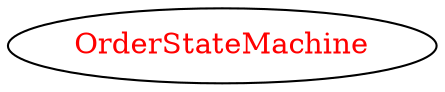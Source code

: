 digraph dependencyGraph {
 concentrate=true;
 ranksep="2.0";
 rankdir="LR"; 
 splines="ortho";
"OrderStateMachine" [fontcolor="red"];
}